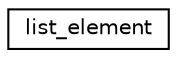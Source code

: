 digraph "Graphical Class Hierarchy"
{
 // LATEX_PDF_SIZE
  edge [fontname="Helvetica",fontsize="10",labelfontname="Helvetica",labelfontsize="10"];
  node [fontname="Helvetica",fontsize="10",shape=record];
  rankdir="LR";
  Node0 [label="list_element",height=0.2,width=0.4,color="black", fillcolor="white", style="filled",URL="$classlist__element.html",tooltip="Class that represents an element of list_storage that stores a double."];
}
